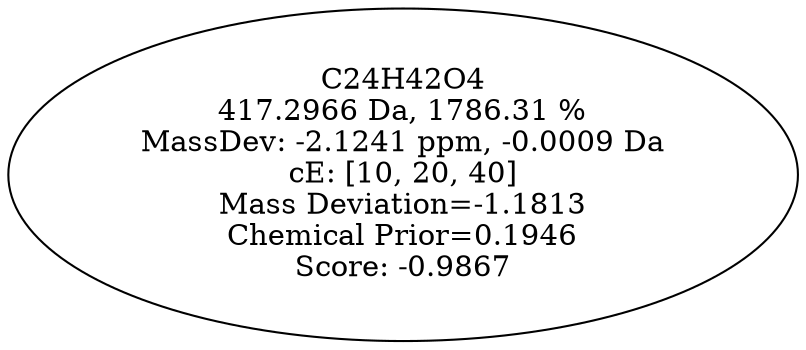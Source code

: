 strict digraph {
v1 [label="C24H42O4\n417.2966 Da, 1786.31 %\nMassDev: -2.1241 ppm, -0.0009 Da\ncE: [10, 20, 40]\nMass Deviation=-1.1813\nChemical Prior=0.1946\nScore: -0.9867"];
}